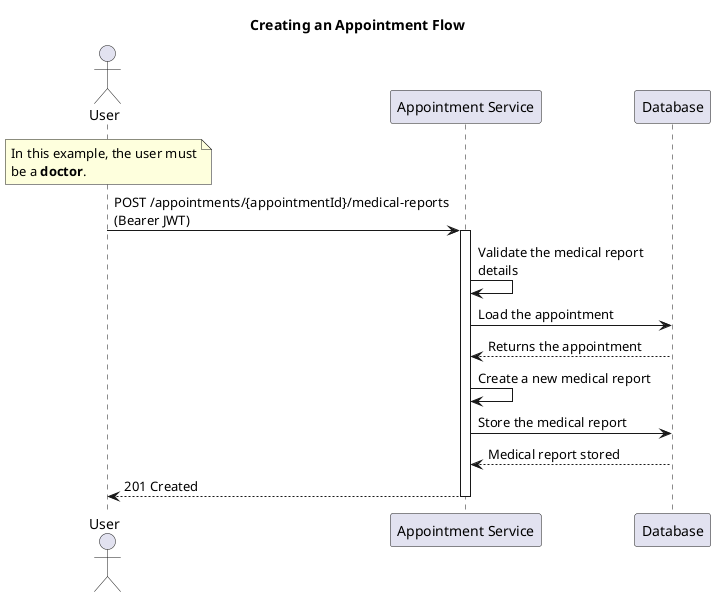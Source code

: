@startuml create_medical_report

title Creating an Appointment Flow

actor "User" as user
participant "Appointment Service" as appointment_service
participant "Database" as database

note over user
In this example, the user must
be a **doctor**.
end note

user -> appointment_service: POST /appointments/{appointmentId}/medical-reports\n(Bearer JWT)

activate appointment_service
appointment_service -> appointment_service: Validate the medical report\ndetails
appointment_service -> database: Load the appointment
database --> appointment_service: Returns the appointment
appointment_service -> appointment_service: Create a new medical report
appointment_service -> database: Store the medical report
database --> appointment_service: Medical report stored
appointment_service --> user: 201 Created
deactivate appointment_service

@enduml
